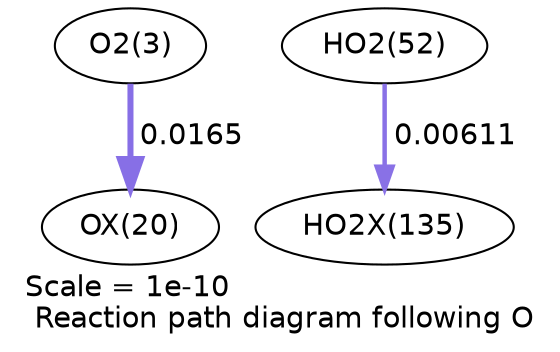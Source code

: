 digraph reaction_paths {
center=1;
s5 -> s36[fontname="Helvetica", penwidth=2.9, arrowsize=1.45, color="0.7, 0.517, 0.9"
, label=" 0.0165"];
s23 -> s52[fontname="Helvetica", penwidth=2.15, arrowsize=1.08, color="0.7, 0.506, 0.9"
, label=" 0.00611"];
s5 [ fontname="Helvetica", label="O2(3)"];
s23 [ fontname="Helvetica", label="HO2(52)"];
s36 [ fontname="Helvetica", label="OX(20)"];
s52 [ fontname="Helvetica", label="HO2X(135)"];
 label = "Scale = 1e-10\l Reaction path diagram following O";
 fontname = "Helvetica";
}
